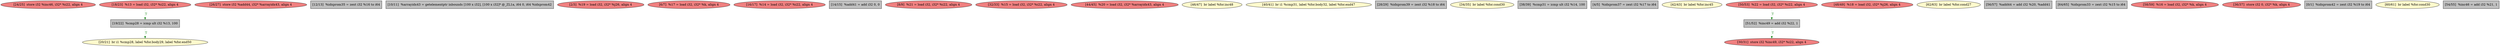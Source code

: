 
digraph G {


node761 [fillcolor=lightcoral,label="[24/25]  store i32 %inc46, i32* %i22, align 4",shape=ellipse,style=filled ]
node759 [fillcolor=grey,label="[19/22]  %cmp28 = icmp ult i32 %13, 100",shape=rectangle,style=filled ]
node762 [fillcolor=lightcoral,label="[26/27]  store i32 %add44, i32* %arrayidx43, align 4",shape=ellipse,style=filled ]
node757 [fillcolor=grey,label="[12/13]  %idxprom35 = zext i32 %16 to i64",shape=rectangle,style=filled ]
node755 [fillcolor=grey,label="[10/11]  %arrayidx43 = getelementptr inbounds [100 x i32], [100 x i32]* @_ZL1a, i64 0, i64 %idxprom42",shape=rectangle,style=filled ]
node754 [fillcolor=lightcoral,label="[2/3]  %19 = load i32, i32* %j26, align 4",shape=ellipse,style=filled ]
node752 [fillcolor=lightcoral,label="[6/7]  %17 = load i32, i32* %k, align 4",shape=ellipse,style=filled ]
node751 [fillcolor=lightcoral,label="[18/23]  %13 = load i32, i32* %i22, align 4",shape=ellipse,style=filled ]
node750 [fillcolor=lightcoral,label="[16/17]  %14 = load i32, i32* %i22, align 4",shape=ellipse,style=filled ]
node749 [fillcolor=grey,label="[14/15]  %add41 = add i32 0, 0",shape=rectangle,style=filled ]
node756 [fillcolor=lightcoral,label="[8/9]  %21 = load i32, i32* %i22, align 4",shape=ellipse,style=filled ]
node747 [fillcolor=lightcoral,label="[32/33]  %15 = load i32, i32* %i22, align 4",shape=ellipse,style=filled ]
node735 [fillcolor=lightcoral,label="[44/45]  %20 = load i32, i32* %arrayidx43, align 4",shape=ellipse,style=filled ]
node736 [fillcolor=lemonchiffon,label="[46/47]  br label %for.inc48",shape=ellipse,style=filled ]
node733 [fillcolor=lemonchiffon,label="[40/41]  br i1 %cmp31, label %for.body32, label %for.end47",shape=ellipse,style=filled ]
node763 [fillcolor=grey,label="[28/29]  %idxprom39 = zext i32 %18 to i64",shape=rectangle,style=filled ]
node731 [fillcolor=lemonchiffon,label="[34/35]  br label %for.cond30",shape=ellipse,style=filled ]
node732 [fillcolor=grey,label="[38/39]  %cmp31 = icmp ult i32 %14, 100",shape=rectangle,style=filled ]
node748 [fillcolor=grey,label="[4/5]  %idxprom37 = zext i32 %17 to i64",shape=rectangle,style=filled ]
node734 [fillcolor=lemonchiffon,label="[42/43]  br label %for.inc45",shape=ellipse,style=filled ]
node737 [fillcolor=lightcoral,label="[50/53]  %22 = load i32, i32* %i22, align 4",shape=ellipse,style=filled ]
node738 [fillcolor=lightcoral,label="[48/49]  %18 = load i32, i32* %j26, align 4",shape=ellipse,style=filled ]
node739 [fillcolor=lemonchiffon,label="[62/63]  br label %for.cond27",shape=ellipse,style=filled ]
node744 [fillcolor=grey,label="[56/57]  %add44 = add i32 %20, %add41",shape=rectangle,style=filled ]
node741 [fillcolor=grey,label="[64/65]  %idxprom33 = zext i32 %15 to i64",shape=rectangle,style=filled ]
node760 [fillcolor=lightcoral,label="[30/31]  store i32 %inc49, i32* %i22, align 4",shape=ellipse,style=filled ]
node758 [fillcolor=lemonchiffon,label="[20/21]  br i1 %cmp28, label %for.body29, label %for.end50",shape=ellipse,style=filled ]
node746 [fillcolor=lightcoral,label="[58/59]  %16 = load i32, i32* %k, align 4",shape=ellipse,style=filled ]
node742 [fillcolor=lightcoral,label="[36/37]  store i32 0, i32* %k, align 4",shape=ellipse,style=filled ]
node753 [fillcolor=grey,label="[0/1]  %idxprom42 = zext i32 %19 to i64",shape=rectangle,style=filled ]
node745 [fillcolor=grey,label="[51/52]  %inc49 = add i32 %22, 1",shape=rectangle,style=filled ]
node740 [fillcolor=lemonchiffon,label="[60/61]  br label %for.cond30",shape=ellipse,style=filled ]
node743 [fillcolor=grey,label="[54/55]  %inc46 = add i32 %21, 1",shape=rectangle,style=filled ]

node759->node758 [style=dotted,color=forestgreen,label="T",fontcolor=forestgreen ]
node751->node759 [style=dotted,color=forestgreen,label="T",fontcolor=forestgreen ]
node737->node745 [style=dotted,color=forestgreen,label="T",fontcolor=forestgreen ]
node745->node760 [style=dotted,color=forestgreen,label="T",fontcolor=forestgreen ]


}
